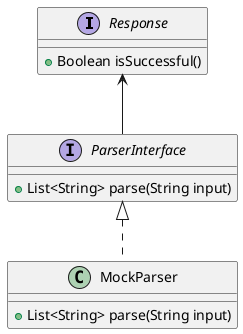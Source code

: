 @startuml
'https://plantuml.com/class-diagram

interface Response{
    + Boolean isSuccessful()
}
interface ParserInterface{
    + List<String> parse(String input)
}
class MockParser{
    + List<String> parse(String input)
}
Response <-- ParserInterface

ParserInterface <|.. MockParser

@enduml